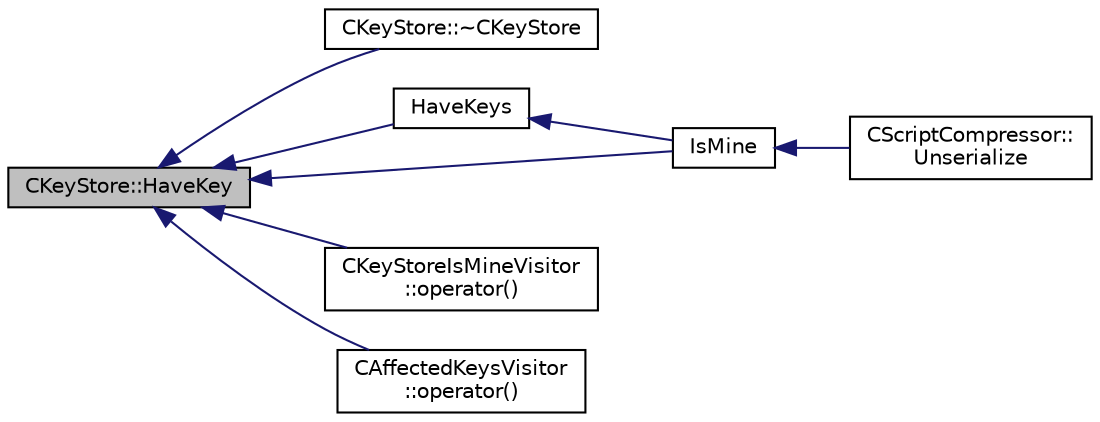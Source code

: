 digraph "CKeyStore::HaveKey"
{
  edge [fontname="Helvetica",fontsize="10",labelfontname="Helvetica",labelfontsize="10"];
  node [fontname="Helvetica",fontsize="10",shape=record];
  rankdir="LR";
  Node216 [label="CKeyStore::HaveKey",height=0.2,width=0.4,color="black", fillcolor="grey75", style="filled", fontcolor="black"];
  Node216 -> Node217 [dir="back",color="midnightblue",fontsize="10",style="solid",fontname="Helvetica"];
  Node217 [label="CKeyStore::~CKeyStore",height=0.2,width=0.4,color="black", fillcolor="white", style="filled",URL="$d0/dc3/class_c_key_store.html#a9bfaef2bcd6effc467a96043f44044a0"];
  Node216 -> Node218 [dir="back",color="midnightblue",fontsize="10",style="solid",fontname="Helvetica"];
  Node218 [label="HaveKeys",height=0.2,width=0.4,color="black", fillcolor="white", style="filled",URL="$dd/d0f/script_8cpp.html#a825478fbb9e96130529467ab5e16047e"];
  Node218 -> Node219 [dir="back",color="midnightblue",fontsize="10",style="solid",fontname="Helvetica"];
  Node219 [label="IsMine",height=0.2,width=0.4,color="black", fillcolor="white", style="filled",URL="$de/d7f/script_8h.html#ae1531a999ac1bfa59d70cfc984f1266b"];
  Node219 -> Node220 [dir="back",color="midnightblue",fontsize="10",style="solid",fontname="Helvetica"];
  Node220 [label="CScriptCompressor::\lUnserialize",height=0.2,width=0.4,color="black", fillcolor="white", style="filled",URL="$d3/dfb/class_c_script_compressor.html#a016fa6e3d2735d95fcf773271da073d5"];
  Node216 -> Node221 [dir="back",color="midnightblue",fontsize="10",style="solid",fontname="Helvetica"];
  Node221 [label="CKeyStoreIsMineVisitor\l::operator()",height=0.2,width=0.4,color="black", fillcolor="white", style="filled",URL="$de/dbc/class_c_key_store_is_mine_visitor.html#ad6a4992926b0166404d9e0930c36ea14"];
  Node216 -> Node219 [dir="back",color="midnightblue",fontsize="10",style="solid",fontname="Helvetica"];
  Node216 -> Node222 [dir="back",color="midnightblue",fontsize="10",style="solid",fontname="Helvetica"];
  Node222 [label="CAffectedKeysVisitor\l::operator()",height=0.2,width=0.4,color="black", fillcolor="white", style="filled",URL="$d5/d8a/class_c_affected_keys_visitor.html#abc13269c85eb964555cfe23c60b8c9b1"];
}
